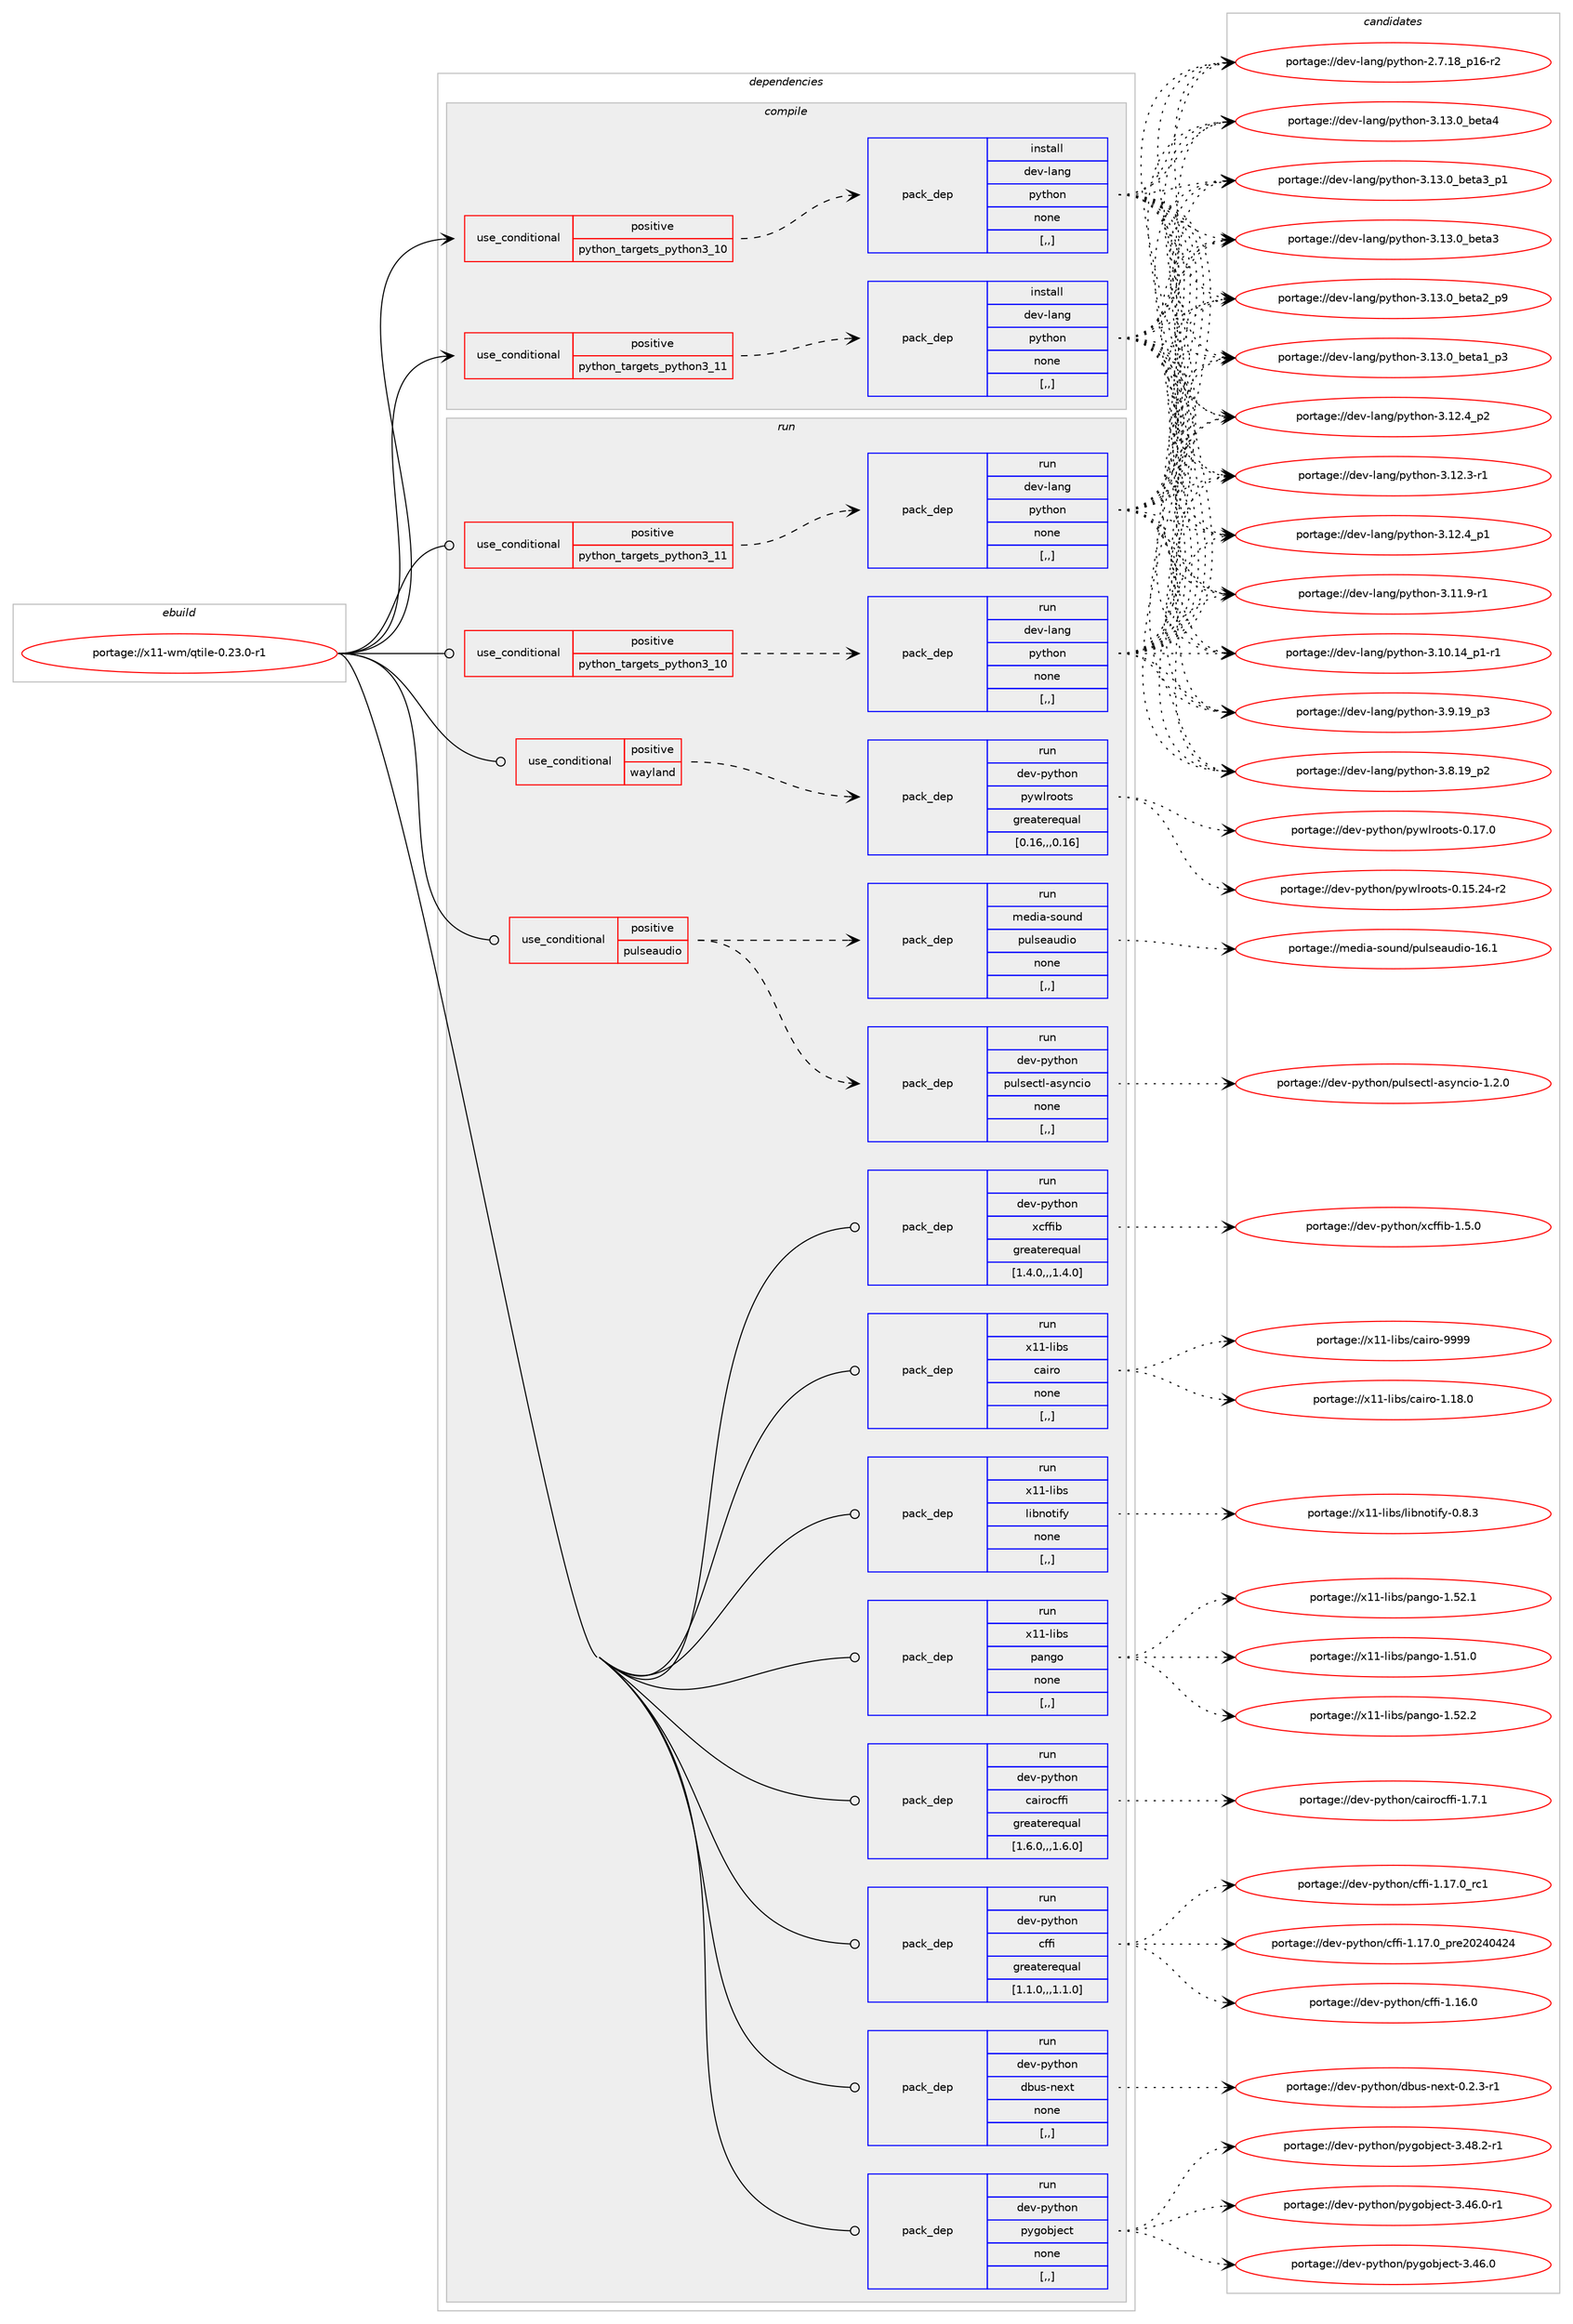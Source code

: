 digraph prolog {

# *************
# Graph options
# *************

newrank=true;
concentrate=true;
compound=true;
graph [rankdir=LR,fontname=Helvetica,fontsize=10,ranksep=1.5];#, ranksep=2.5, nodesep=0.2];
edge  [arrowhead=vee];
node  [fontname=Helvetica,fontsize=10];

# **********
# The ebuild
# **********

subgraph cluster_leftcol {
color=gray;
label=<<i>ebuild</i>>;
id [label="portage://x11-wm/qtile-0.23.0-r1", color=red, width=4, href="../x11-wm/qtile-0.23.0-r1.svg"];
}

# ****************
# The dependencies
# ****************

subgraph cluster_midcol {
color=gray;
label=<<i>dependencies</i>>;
subgraph cluster_compile {
fillcolor="#eeeeee";
style=filled;
label=<<i>compile</i>>;
subgraph cond123956 {
dependency471508 [label=<<TABLE BORDER="0" CELLBORDER="1" CELLSPACING="0" CELLPADDING="4"><TR><TD ROWSPAN="3" CELLPADDING="10">use_conditional</TD></TR><TR><TD>positive</TD></TR><TR><TD>python_targets_python3_10</TD></TR></TABLE>>, shape=none, color=red];
subgraph pack344102 {
dependency471509 [label=<<TABLE BORDER="0" CELLBORDER="1" CELLSPACING="0" CELLPADDING="4" WIDTH="220"><TR><TD ROWSPAN="6" CELLPADDING="30">pack_dep</TD></TR><TR><TD WIDTH="110">install</TD></TR><TR><TD>dev-lang</TD></TR><TR><TD>python</TD></TR><TR><TD>none</TD></TR><TR><TD>[,,]</TD></TR></TABLE>>, shape=none, color=blue];
}
dependency471508:e -> dependency471509:w [weight=20,style="dashed",arrowhead="vee"];
}
id:e -> dependency471508:w [weight=20,style="solid",arrowhead="vee"];
subgraph cond123957 {
dependency471510 [label=<<TABLE BORDER="0" CELLBORDER="1" CELLSPACING="0" CELLPADDING="4"><TR><TD ROWSPAN="3" CELLPADDING="10">use_conditional</TD></TR><TR><TD>positive</TD></TR><TR><TD>python_targets_python3_11</TD></TR></TABLE>>, shape=none, color=red];
subgraph pack344103 {
dependency471511 [label=<<TABLE BORDER="0" CELLBORDER="1" CELLSPACING="0" CELLPADDING="4" WIDTH="220"><TR><TD ROWSPAN="6" CELLPADDING="30">pack_dep</TD></TR><TR><TD WIDTH="110">install</TD></TR><TR><TD>dev-lang</TD></TR><TR><TD>python</TD></TR><TR><TD>none</TD></TR><TR><TD>[,,]</TD></TR></TABLE>>, shape=none, color=blue];
}
dependency471510:e -> dependency471511:w [weight=20,style="dashed",arrowhead="vee"];
}
id:e -> dependency471510:w [weight=20,style="solid",arrowhead="vee"];
}
subgraph cluster_compileandrun {
fillcolor="#eeeeee";
style=filled;
label=<<i>compile and run</i>>;
}
subgraph cluster_run {
fillcolor="#eeeeee";
style=filled;
label=<<i>run</i>>;
subgraph cond123958 {
dependency471512 [label=<<TABLE BORDER="0" CELLBORDER="1" CELLSPACING="0" CELLPADDING="4"><TR><TD ROWSPAN="3" CELLPADDING="10">use_conditional</TD></TR><TR><TD>positive</TD></TR><TR><TD>pulseaudio</TD></TR></TABLE>>, shape=none, color=red];
subgraph pack344104 {
dependency471513 [label=<<TABLE BORDER="0" CELLBORDER="1" CELLSPACING="0" CELLPADDING="4" WIDTH="220"><TR><TD ROWSPAN="6" CELLPADDING="30">pack_dep</TD></TR><TR><TD WIDTH="110">run</TD></TR><TR><TD>dev-python</TD></TR><TR><TD>pulsectl-asyncio</TD></TR><TR><TD>none</TD></TR><TR><TD>[,,]</TD></TR></TABLE>>, shape=none, color=blue];
}
dependency471512:e -> dependency471513:w [weight=20,style="dashed",arrowhead="vee"];
subgraph pack344105 {
dependency471514 [label=<<TABLE BORDER="0" CELLBORDER="1" CELLSPACING="0" CELLPADDING="4" WIDTH="220"><TR><TD ROWSPAN="6" CELLPADDING="30">pack_dep</TD></TR><TR><TD WIDTH="110">run</TD></TR><TR><TD>media-sound</TD></TR><TR><TD>pulseaudio</TD></TR><TR><TD>none</TD></TR><TR><TD>[,,]</TD></TR></TABLE>>, shape=none, color=blue];
}
dependency471512:e -> dependency471514:w [weight=20,style="dashed",arrowhead="vee"];
}
id:e -> dependency471512:w [weight=20,style="solid",arrowhead="odot"];
subgraph cond123959 {
dependency471515 [label=<<TABLE BORDER="0" CELLBORDER="1" CELLSPACING="0" CELLPADDING="4"><TR><TD ROWSPAN="3" CELLPADDING="10">use_conditional</TD></TR><TR><TD>positive</TD></TR><TR><TD>python_targets_python3_10</TD></TR></TABLE>>, shape=none, color=red];
subgraph pack344106 {
dependency471516 [label=<<TABLE BORDER="0" CELLBORDER="1" CELLSPACING="0" CELLPADDING="4" WIDTH="220"><TR><TD ROWSPAN="6" CELLPADDING="30">pack_dep</TD></TR><TR><TD WIDTH="110">run</TD></TR><TR><TD>dev-lang</TD></TR><TR><TD>python</TD></TR><TR><TD>none</TD></TR><TR><TD>[,,]</TD></TR></TABLE>>, shape=none, color=blue];
}
dependency471515:e -> dependency471516:w [weight=20,style="dashed",arrowhead="vee"];
}
id:e -> dependency471515:w [weight=20,style="solid",arrowhead="odot"];
subgraph cond123960 {
dependency471517 [label=<<TABLE BORDER="0" CELLBORDER="1" CELLSPACING="0" CELLPADDING="4"><TR><TD ROWSPAN="3" CELLPADDING="10">use_conditional</TD></TR><TR><TD>positive</TD></TR><TR><TD>python_targets_python3_11</TD></TR></TABLE>>, shape=none, color=red];
subgraph pack344107 {
dependency471518 [label=<<TABLE BORDER="0" CELLBORDER="1" CELLSPACING="0" CELLPADDING="4" WIDTH="220"><TR><TD ROWSPAN="6" CELLPADDING="30">pack_dep</TD></TR><TR><TD WIDTH="110">run</TD></TR><TR><TD>dev-lang</TD></TR><TR><TD>python</TD></TR><TR><TD>none</TD></TR><TR><TD>[,,]</TD></TR></TABLE>>, shape=none, color=blue];
}
dependency471517:e -> dependency471518:w [weight=20,style="dashed",arrowhead="vee"];
}
id:e -> dependency471517:w [weight=20,style="solid",arrowhead="odot"];
subgraph cond123961 {
dependency471519 [label=<<TABLE BORDER="0" CELLBORDER="1" CELLSPACING="0" CELLPADDING="4"><TR><TD ROWSPAN="3" CELLPADDING="10">use_conditional</TD></TR><TR><TD>positive</TD></TR><TR><TD>wayland</TD></TR></TABLE>>, shape=none, color=red];
subgraph pack344108 {
dependency471520 [label=<<TABLE BORDER="0" CELLBORDER="1" CELLSPACING="0" CELLPADDING="4" WIDTH="220"><TR><TD ROWSPAN="6" CELLPADDING="30">pack_dep</TD></TR><TR><TD WIDTH="110">run</TD></TR><TR><TD>dev-python</TD></TR><TR><TD>pywlroots</TD></TR><TR><TD>greaterequal</TD></TR><TR><TD>[0.16,,,0.16]</TD></TR></TABLE>>, shape=none, color=blue];
}
dependency471519:e -> dependency471520:w [weight=20,style="dashed",arrowhead="vee"];
}
id:e -> dependency471519:w [weight=20,style="solid",arrowhead="odot"];
subgraph pack344109 {
dependency471521 [label=<<TABLE BORDER="0" CELLBORDER="1" CELLSPACING="0" CELLPADDING="4" WIDTH="220"><TR><TD ROWSPAN="6" CELLPADDING="30">pack_dep</TD></TR><TR><TD WIDTH="110">run</TD></TR><TR><TD>dev-python</TD></TR><TR><TD>cairocffi</TD></TR><TR><TD>greaterequal</TD></TR><TR><TD>[1.6.0,,,1.6.0]</TD></TR></TABLE>>, shape=none, color=blue];
}
id:e -> dependency471521:w [weight=20,style="solid",arrowhead="odot"];
subgraph pack344110 {
dependency471522 [label=<<TABLE BORDER="0" CELLBORDER="1" CELLSPACING="0" CELLPADDING="4" WIDTH="220"><TR><TD ROWSPAN="6" CELLPADDING="30">pack_dep</TD></TR><TR><TD WIDTH="110">run</TD></TR><TR><TD>dev-python</TD></TR><TR><TD>cffi</TD></TR><TR><TD>greaterequal</TD></TR><TR><TD>[1.1.0,,,1.1.0]</TD></TR></TABLE>>, shape=none, color=blue];
}
id:e -> dependency471522:w [weight=20,style="solid",arrowhead="odot"];
subgraph pack344111 {
dependency471523 [label=<<TABLE BORDER="0" CELLBORDER="1" CELLSPACING="0" CELLPADDING="4" WIDTH="220"><TR><TD ROWSPAN="6" CELLPADDING="30">pack_dep</TD></TR><TR><TD WIDTH="110">run</TD></TR><TR><TD>dev-python</TD></TR><TR><TD>dbus-next</TD></TR><TR><TD>none</TD></TR><TR><TD>[,,]</TD></TR></TABLE>>, shape=none, color=blue];
}
id:e -> dependency471523:w [weight=20,style="solid",arrowhead="odot"];
subgraph pack344112 {
dependency471524 [label=<<TABLE BORDER="0" CELLBORDER="1" CELLSPACING="0" CELLPADDING="4" WIDTH="220"><TR><TD ROWSPAN="6" CELLPADDING="30">pack_dep</TD></TR><TR><TD WIDTH="110">run</TD></TR><TR><TD>dev-python</TD></TR><TR><TD>pygobject</TD></TR><TR><TD>none</TD></TR><TR><TD>[,,]</TD></TR></TABLE>>, shape=none, color=blue];
}
id:e -> dependency471524:w [weight=20,style="solid",arrowhead="odot"];
subgraph pack344113 {
dependency471525 [label=<<TABLE BORDER="0" CELLBORDER="1" CELLSPACING="0" CELLPADDING="4" WIDTH="220"><TR><TD ROWSPAN="6" CELLPADDING="30">pack_dep</TD></TR><TR><TD WIDTH="110">run</TD></TR><TR><TD>dev-python</TD></TR><TR><TD>xcffib</TD></TR><TR><TD>greaterequal</TD></TR><TR><TD>[1.4.0,,,1.4.0]</TD></TR></TABLE>>, shape=none, color=blue];
}
id:e -> dependency471525:w [weight=20,style="solid",arrowhead="odot"];
subgraph pack344114 {
dependency471526 [label=<<TABLE BORDER="0" CELLBORDER="1" CELLSPACING="0" CELLPADDING="4" WIDTH="220"><TR><TD ROWSPAN="6" CELLPADDING="30">pack_dep</TD></TR><TR><TD WIDTH="110">run</TD></TR><TR><TD>x11-libs</TD></TR><TR><TD>cairo</TD></TR><TR><TD>none</TD></TR><TR><TD>[,,]</TD></TR></TABLE>>, shape=none, color=blue];
}
id:e -> dependency471526:w [weight=20,style="solid",arrowhead="odot"];
subgraph pack344115 {
dependency471527 [label=<<TABLE BORDER="0" CELLBORDER="1" CELLSPACING="0" CELLPADDING="4" WIDTH="220"><TR><TD ROWSPAN="6" CELLPADDING="30">pack_dep</TD></TR><TR><TD WIDTH="110">run</TD></TR><TR><TD>x11-libs</TD></TR><TR><TD>libnotify</TD></TR><TR><TD>none</TD></TR><TR><TD>[,,]</TD></TR></TABLE>>, shape=none, color=blue];
}
id:e -> dependency471527:w [weight=20,style="solid",arrowhead="odot"];
subgraph pack344116 {
dependency471528 [label=<<TABLE BORDER="0" CELLBORDER="1" CELLSPACING="0" CELLPADDING="4" WIDTH="220"><TR><TD ROWSPAN="6" CELLPADDING="30">pack_dep</TD></TR><TR><TD WIDTH="110">run</TD></TR><TR><TD>x11-libs</TD></TR><TR><TD>pango</TD></TR><TR><TD>none</TD></TR><TR><TD>[,,]</TD></TR></TABLE>>, shape=none, color=blue];
}
id:e -> dependency471528:w [weight=20,style="solid",arrowhead="odot"];
}
}

# **************
# The candidates
# **************

subgraph cluster_choices {
rank=same;
color=gray;
label=<<i>candidates</i>>;

subgraph choice344102 {
color=black;
nodesep=1;
choice1001011184510897110103471121211161041111104551464951464895981011169752 [label="portage://dev-lang/python-3.13.0_beta4", color=red, width=4,href="../dev-lang/python-3.13.0_beta4.svg"];
choice10010111845108971101034711212111610411111045514649514648959810111697519511249 [label="portage://dev-lang/python-3.13.0_beta3_p1", color=red, width=4,href="../dev-lang/python-3.13.0_beta3_p1.svg"];
choice1001011184510897110103471121211161041111104551464951464895981011169751 [label="portage://dev-lang/python-3.13.0_beta3", color=red, width=4,href="../dev-lang/python-3.13.0_beta3.svg"];
choice10010111845108971101034711212111610411111045514649514648959810111697509511257 [label="portage://dev-lang/python-3.13.0_beta2_p9", color=red, width=4,href="../dev-lang/python-3.13.0_beta2_p9.svg"];
choice10010111845108971101034711212111610411111045514649514648959810111697499511251 [label="portage://dev-lang/python-3.13.0_beta1_p3", color=red, width=4,href="../dev-lang/python-3.13.0_beta1_p3.svg"];
choice100101118451089711010347112121116104111110455146495046529511250 [label="portage://dev-lang/python-3.12.4_p2", color=red, width=4,href="../dev-lang/python-3.12.4_p2.svg"];
choice100101118451089711010347112121116104111110455146495046529511249 [label="portage://dev-lang/python-3.12.4_p1", color=red, width=4,href="../dev-lang/python-3.12.4_p1.svg"];
choice100101118451089711010347112121116104111110455146495046514511449 [label="portage://dev-lang/python-3.12.3-r1", color=red, width=4,href="../dev-lang/python-3.12.3-r1.svg"];
choice100101118451089711010347112121116104111110455146494946574511449 [label="portage://dev-lang/python-3.11.9-r1", color=red, width=4,href="../dev-lang/python-3.11.9-r1.svg"];
choice100101118451089711010347112121116104111110455146494846495295112494511449 [label="portage://dev-lang/python-3.10.14_p1-r1", color=red, width=4,href="../dev-lang/python-3.10.14_p1-r1.svg"];
choice100101118451089711010347112121116104111110455146574649579511251 [label="portage://dev-lang/python-3.9.19_p3", color=red, width=4,href="../dev-lang/python-3.9.19_p3.svg"];
choice100101118451089711010347112121116104111110455146564649579511250 [label="portage://dev-lang/python-3.8.19_p2", color=red, width=4,href="../dev-lang/python-3.8.19_p2.svg"];
choice100101118451089711010347112121116104111110455046554649569511249544511450 [label="portage://dev-lang/python-2.7.18_p16-r2", color=red, width=4,href="../dev-lang/python-2.7.18_p16-r2.svg"];
dependency471509:e -> choice1001011184510897110103471121211161041111104551464951464895981011169752:w [style=dotted,weight="100"];
dependency471509:e -> choice10010111845108971101034711212111610411111045514649514648959810111697519511249:w [style=dotted,weight="100"];
dependency471509:e -> choice1001011184510897110103471121211161041111104551464951464895981011169751:w [style=dotted,weight="100"];
dependency471509:e -> choice10010111845108971101034711212111610411111045514649514648959810111697509511257:w [style=dotted,weight="100"];
dependency471509:e -> choice10010111845108971101034711212111610411111045514649514648959810111697499511251:w [style=dotted,weight="100"];
dependency471509:e -> choice100101118451089711010347112121116104111110455146495046529511250:w [style=dotted,weight="100"];
dependency471509:e -> choice100101118451089711010347112121116104111110455146495046529511249:w [style=dotted,weight="100"];
dependency471509:e -> choice100101118451089711010347112121116104111110455146495046514511449:w [style=dotted,weight="100"];
dependency471509:e -> choice100101118451089711010347112121116104111110455146494946574511449:w [style=dotted,weight="100"];
dependency471509:e -> choice100101118451089711010347112121116104111110455146494846495295112494511449:w [style=dotted,weight="100"];
dependency471509:e -> choice100101118451089711010347112121116104111110455146574649579511251:w [style=dotted,weight="100"];
dependency471509:e -> choice100101118451089711010347112121116104111110455146564649579511250:w [style=dotted,weight="100"];
dependency471509:e -> choice100101118451089711010347112121116104111110455046554649569511249544511450:w [style=dotted,weight="100"];
}
subgraph choice344103 {
color=black;
nodesep=1;
choice1001011184510897110103471121211161041111104551464951464895981011169752 [label="portage://dev-lang/python-3.13.0_beta4", color=red, width=4,href="../dev-lang/python-3.13.0_beta4.svg"];
choice10010111845108971101034711212111610411111045514649514648959810111697519511249 [label="portage://dev-lang/python-3.13.0_beta3_p1", color=red, width=4,href="../dev-lang/python-3.13.0_beta3_p1.svg"];
choice1001011184510897110103471121211161041111104551464951464895981011169751 [label="portage://dev-lang/python-3.13.0_beta3", color=red, width=4,href="../dev-lang/python-3.13.0_beta3.svg"];
choice10010111845108971101034711212111610411111045514649514648959810111697509511257 [label="portage://dev-lang/python-3.13.0_beta2_p9", color=red, width=4,href="../dev-lang/python-3.13.0_beta2_p9.svg"];
choice10010111845108971101034711212111610411111045514649514648959810111697499511251 [label="portage://dev-lang/python-3.13.0_beta1_p3", color=red, width=4,href="../dev-lang/python-3.13.0_beta1_p3.svg"];
choice100101118451089711010347112121116104111110455146495046529511250 [label="portage://dev-lang/python-3.12.4_p2", color=red, width=4,href="../dev-lang/python-3.12.4_p2.svg"];
choice100101118451089711010347112121116104111110455146495046529511249 [label="portage://dev-lang/python-3.12.4_p1", color=red, width=4,href="../dev-lang/python-3.12.4_p1.svg"];
choice100101118451089711010347112121116104111110455146495046514511449 [label="portage://dev-lang/python-3.12.3-r1", color=red, width=4,href="../dev-lang/python-3.12.3-r1.svg"];
choice100101118451089711010347112121116104111110455146494946574511449 [label="portage://dev-lang/python-3.11.9-r1", color=red, width=4,href="../dev-lang/python-3.11.9-r1.svg"];
choice100101118451089711010347112121116104111110455146494846495295112494511449 [label="portage://dev-lang/python-3.10.14_p1-r1", color=red, width=4,href="../dev-lang/python-3.10.14_p1-r1.svg"];
choice100101118451089711010347112121116104111110455146574649579511251 [label="portage://dev-lang/python-3.9.19_p3", color=red, width=4,href="../dev-lang/python-3.9.19_p3.svg"];
choice100101118451089711010347112121116104111110455146564649579511250 [label="portage://dev-lang/python-3.8.19_p2", color=red, width=4,href="../dev-lang/python-3.8.19_p2.svg"];
choice100101118451089711010347112121116104111110455046554649569511249544511450 [label="portage://dev-lang/python-2.7.18_p16-r2", color=red, width=4,href="../dev-lang/python-2.7.18_p16-r2.svg"];
dependency471511:e -> choice1001011184510897110103471121211161041111104551464951464895981011169752:w [style=dotted,weight="100"];
dependency471511:e -> choice10010111845108971101034711212111610411111045514649514648959810111697519511249:w [style=dotted,weight="100"];
dependency471511:e -> choice1001011184510897110103471121211161041111104551464951464895981011169751:w [style=dotted,weight="100"];
dependency471511:e -> choice10010111845108971101034711212111610411111045514649514648959810111697509511257:w [style=dotted,weight="100"];
dependency471511:e -> choice10010111845108971101034711212111610411111045514649514648959810111697499511251:w [style=dotted,weight="100"];
dependency471511:e -> choice100101118451089711010347112121116104111110455146495046529511250:w [style=dotted,weight="100"];
dependency471511:e -> choice100101118451089711010347112121116104111110455146495046529511249:w [style=dotted,weight="100"];
dependency471511:e -> choice100101118451089711010347112121116104111110455146495046514511449:w [style=dotted,weight="100"];
dependency471511:e -> choice100101118451089711010347112121116104111110455146494946574511449:w [style=dotted,weight="100"];
dependency471511:e -> choice100101118451089711010347112121116104111110455146494846495295112494511449:w [style=dotted,weight="100"];
dependency471511:e -> choice100101118451089711010347112121116104111110455146574649579511251:w [style=dotted,weight="100"];
dependency471511:e -> choice100101118451089711010347112121116104111110455146564649579511250:w [style=dotted,weight="100"];
dependency471511:e -> choice100101118451089711010347112121116104111110455046554649569511249544511450:w [style=dotted,weight="100"];
}
subgraph choice344104 {
color=black;
nodesep=1;
choice100101118451121211161041111104711211710811510199116108459711512111099105111454946504648 [label="portage://dev-python/pulsectl-asyncio-1.2.0", color=red, width=4,href="../dev-python/pulsectl-asyncio-1.2.0.svg"];
dependency471513:e -> choice100101118451121211161041111104711211710811510199116108459711512111099105111454946504648:w [style=dotted,weight="100"];
}
subgraph choice344105 {
color=black;
nodesep=1;
choice109101100105974511511111711010047112117108115101971171001051114549544649 [label="portage://media-sound/pulseaudio-16.1", color=red, width=4,href="../media-sound/pulseaudio-16.1.svg"];
dependency471514:e -> choice109101100105974511511111711010047112117108115101971171001051114549544649:w [style=dotted,weight="100"];
}
subgraph choice344106 {
color=black;
nodesep=1;
choice1001011184510897110103471121211161041111104551464951464895981011169752 [label="portage://dev-lang/python-3.13.0_beta4", color=red, width=4,href="../dev-lang/python-3.13.0_beta4.svg"];
choice10010111845108971101034711212111610411111045514649514648959810111697519511249 [label="portage://dev-lang/python-3.13.0_beta3_p1", color=red, width=4,href="../dev-lang/python-3.13.0_beta3_p1.svg"];
choice1001011184510897110103471121211161041111104551464951464895981011169751 [label="portage://dev-lang/python-3.13.0_beta3", color=red, width=4,href="../dev-lang/python-3.13.0_beta3.svg"];
choice10010111845108971101034711212111610411111045514649514648959810111697509511257 [label="portage://dev-lang/python-3.13.0_beta2_p9", color=red, width=4,href="../dev-lang/python-3.13.0_beta2_p9.svg"];
choice10010111845108971101034711212111610411111045514649514648959810111697499511251 [label="portage://dev-lang/python-3.13.0_beta1_p3", color=red, width=4,href="../dev-lang/python-3.13.0_beta1_p3.svg"];
choice100101118451089711010347112121116104111110455146495046529511250 [label="portage://dev-lang/python-3.12.4_p2", color=red, width=4,href="../dev-lang/python-3.12.4_p2.svg"];
choice100101118451089711010347112121116104111110455146495046529511249 [label="portage://dev-lang/python-3.12.4_p1", color=red, width=4,href="../dev-lang/python-3.12.4_p1.svg"];
choice100101118451089711010347112121116104111110455146495046514511449 [label="portage://dev-lang/python-3.12.3-r1", color=red, width=4,href="../dev-lang/python-3.12.3-r1.svg"];
choice100101118451089711010347112121116104111110455146494946574511449 [label="portage://dev-lang/python-3.11.9-r1", color=red, width=4,href="../dev-lang/python-3.11.9-r1.svg"];
choice100101118451089711010347112121116104111110455146494846495295112494511449 [label="portage://dev-lang/python-3.10.14_p1-r1", color=red, width=4,href="../dev-lang/python-3.10.14_p1-r1.svg"];
choice100101118451089711010347112121116104111110455146574649579511251 [label="portage://dev-lang/python-3.9.19_p3", color=red, width=4,href="../dev-lang/python-3.9.19_p3.svg"];
choice100101118451089711010347112121116104111110455146564649579511250 [label="portage://dev-lang/python-3.8.19_p2", color=red, width=4,href="../dev-lang/python-3.8.19_p2.svg"];
choice100101118451089711010347112121116104111110455046554649569511249544511450 [label="portage://dev-lang/python-2.7.18_p16-r2", color=red, width=4,href="../dev-lang/python-2.7.18_p16-r2.svg"];
dependency471516:e -> choice1001011184510897110103471121211161041111104551464951464895981011169752:w [style=dotted,weight="100"];
dependency471516:e -> choice10010111845108971101034711212111610411111045514649514648959810111697519511249:w [style=dotted,weight="100"];
dependency471516:e -> choice1001011184510897110103471121211161041111104551464951464895981011169751:w [style=dotted,weight="100"];
dependency471516:e -> choice10010111845108971101034711212111610411111045514649514648959810111697509511257:w [style=dotted,weight="100"];
dependency471516:e -> choice10010111845108971101034711212111610411111045514649514648959810111697499511251:w [style=dotted,weight="100"];
dependency471516:e -> choice100101118451089711010347112121116104111110455146495046529511250:w [style=dotted,weight="100"];
dependency471516:e -> choice100101118451089711010347112121116104111110455146495046529511249:w [style=dotted,weight="100"];
dependency471516:e -> choice100101118451089711010347112121116104111110455146495046514511449:w [style=dotted,weight="100"];
dependency471516:e -> choice100101118451089711010347112121116104111110455146494946574511449:w [style=dotted,weight="100"];
dependency471516:e -> choice100101118451089711010347112121116104111110455146494846495295112494511449:w [style=dotted,weight="100"];
dependency471516:e -> choice100101118451089711010347112121116104111110455146574649579511251:w [style=dotted,weight="100"];
dependency471516:e -> choice100101118451089711010347112121116104111110455146564649579511250:w [style=dotted,weight="100"];
dependency471516:e -> choice100101118451089711010347112121116104111110455046554649569511249544511450:w [style=dotted,weight="100"];
}
subgraph choice344107 {
color=black;
nodesep=1;
choice1001011184510897110103471121211161041111104551464951464895981011169752 [label="portage://dev-lang/python-3.13.0_beta4", color=red, width=4,href="../dev-lang/python-3.13.0_beta4.svg"];
choice10010111845108971101034711212111610411111045514649514648959810111697519511249 [label="portage://dev-lang/python-3.13.0_beta3_p1", color=red, width=4,href="../dev-lang/python-3.13.0_beta3_p1.svg"];
choice1001011184510897110103471121211161041111104551464951464895981011169751 [label="portage://dev-lang/python-3.13.0_beta3", color=red, width=4,href="../dev-lang/python-3.13.0_beta3.svg"];
choice10010111845108971101034711212111610411111045514649514648959810111697509511257 [label="portage://dev-lang/python-3.13.0_beta2_p9", color=red, width=4,href="../dev-lang/python-3.13.0_beta2_p9.svg"];
choice10010111845108971101034711212111610411111045514649514648959810111697499511251 [label="portage://dev-lang/python-3.13.0_beta1_p3", color=red, width=4,href="../dev-lang/python-3.13.0_beta1_p3.svg"];
choice100101118451089711010347112121116104111110455146495046529511250 [label="portage://dev-lang/python-3.12.4_p2", color=red, width=4,href="../dev-lang/python-3.12.4_p2.svg"];
choice100101118451089711010347112121116104111110455146495046529511249 [label="portage://dev-lang/python-3.12.4_p1", color=red, width=4,href="../dev-lang/python-3.12.4_p1.svg"];
choice100101118451089711010347112121116104111110455146495046514511449 [label="portage://dev-lang/python-3.12.3-r1", color=red, width=4,href="../dev-lang/python-3.12.3-r1.svg"];
choice100101118451089711010347112121116104111110455146494946574511449 [label="portage://dev-lang/python-3.11.9-r1", color=red, width=4,href="../dev-lang/python-3.11.9-r1.svg"];
choice100101118451089711010347112121116104111110455146494846495295112494511449 [label="portage://dev-lang/python-3.10.14_p1-r1", color=red, width=4,href="../dev-lang/python-3.10.14_p1-r1.svg"];
choice100101118451089711010347112121116104111110455146574649579511251 [label="portage://dev-lang/python-3.9.19_p3", color=red, width=4,href="../dev-lang/python-3.9.19_p3.svg"];
choice100101118451089711010347112121116104111110455146564649579511250 [label="portage://dev-lang/python-3.8.19_p2", color=red, width=4,href="../dev-lang/python-3.8.19_p2.svg"];
choice100101118451089711010347112121116104111110455046554649569511249544511450 [label="portage://dev-lang/python-2.7.18_p16-r2", color=red, width=4,href="../dev-lang/python-2.7.18_p16-r2.svg"];
dependency471518:e -> choice1001011184510897110103471121211161041111104551464951464895981011169752:w [style=dotted,weight="100"];
dependency471518:e -> choice10010111845108971101034711212111610411111045514649514648959810111697519511249:w [style=dotted,weight="100"];
dependency471518:e -> choice1001011184510897110103471121211161041111104551464951464895981011169751:w [style=dotted,weight="100"];
dependency471518:e -> choice10010111845108971101034711212111610411111045514649514648959810111697509511257:w [style=dotted,weight="100"];
dependency471518:e -> choice10010111845108971101034711212111610411111045514649514648959810111697499511251:w [style=dotted,weight="100"];
dependency471518:e -> choice100101118451089711010347112121116104111110455146495046529511250:w [style=dotted,weight="100"];
dependency471518:e -> choice100101118451089711010347112121116104111110455146495046529511249:w [style=dotted,weight="100"];
dependency471518:e -> choice100101118451089711010347112121116104111110455146495046514511449:w [style=dotted,weight="100"];
dependency471518:e -> choice100101118451089711010347112121116104111110455146494946574511449:w [style=dotted,weight="100"];
dependency471518:e -> choice100101118451089711010347112121116104111110455146494846495295112494511449:w [style=dotted,weight="100"];
dependency471518:e -> choice100101118451089711010347112121116104111110455146574649579511251:w [style=dotted,weight="100"];
dependency471518:e -> choice100101118451089711010347112121116104111110455146564649579511250:w [style=dotted,weight="100"];
dependency471518:e -> choice100101118451089711010347112121116104111110455046554649569511249544511450:w [style=dotted,weight="100"];
}
subgraph choice344108 {
color=black;
nodesep=1;
choice100101118451121211161041111104711212111910811411111111611545484649554648 [label="portage://dev-python/pywlroots-0.17.0", color=red, width=4,href="../dev-python/pywlroots-0.17.0.svg"];
choice100101118451121211161041111104711212111910811411111111611545484649534650524511450 [label="portage://dev-python/pywlroots-0.15.24-r2", color=red, width=4,href="../dev-python/pywlroots-0.15.24-r2.svg"];
dependency471520:e -> choice100101118451121211161041111104711212111910811411111111611545484649554648:w [style=dotted,weight="100"];
dependency471520:e -> choice100101118451121211161041111104711212111910811411111111611545484649534650524511450:w [style=dotted,weight="100"];
}
subgraph choice344109 {
color=black;
nodesep=1;
choice1001011184511212111610411111047999710511411199102102105454946554649 [label="portage://dev-python/cairocffi-1.7.1", color=red, width=4,href="../dev-python/cairocffi-1.7.1.svg"];
dependency471521:e -> choice1001011184511212111610411111047999710511411199102102105454946554649:w [style=dotted,weight="100"];
}
subgraph choice344110 {
color=black;
nodesep=1;
choice10010111845112121116104111110479910210210545494649554648951149949 [label="portage://dev-python/cffi-1.17.0_rc1", color=red, width=4,href="../dev-python/cffi-1.17.0_rc1.svg"];
choice10010111845112121116104111110479910210210545494649554648951121141015048505248525052 [label="portage://dev-python/cffi-1.17.0_pre20240424", color=red, width=4,href="../dev-python/cffi-1.17.0_pre20240424.svg"];
choice10010111845112121116104111110479910210210545494649544648 [label="portage://dev-python/cffi-1.16.0", color=red, width=4,href="../dev-python/cffi-1.16.0.svg"];
dependency471522:e -> choice10010111845112121116104111110479910210210545494649554648951149949:w [style=dotted,weight="100"];
dependency471522:e -> choice10010111845112121116104111110479910210210545494649554648951121141015048505248525052:w [style=dotted,weight="100"];
dependency471522:e -> choice10010111845112121116104111110479910210210545494649544648:w [style=dotted,weight="100"];
}
subgraph choice344111 {
color=black;
nodesep=1;
choice100101118451121211161041111104710098117115451101011201164548465046514511449 [label="portage://dev-python/dbus-next-0.2.3-r1", color=red, width=4,href="../dev-python/dbus-next-0.2.3-r1.svg"];
dependency471523:e -> choice100101118451121211161041111104710098117115451101011201164548465046514511449:w [style=dotted,weight="100"];
}
subgraph choice344112 {
color=black;
nodesep=1;
choice10010111845112121116104111110471121211031119810610199116455146525646504511449 [label="portage://dev-python/pygobject-3.48.2-r1", color=red, width=4,href="../dev-python/pygobject-3.48.2-r1.svg"];
choice10010111845112121116104111110471121211031119810610199116455146525446484511449 [label="portage://dev-python/pygobject-3.46.0-r1", color=red, width=4,href="../dev-python/pygobject-3.46.0-r1.svg"];
choice1001011184511212111610411111047112121103111981061019911645514652544648 [label="portage://dev-python/pygobject-3.46.0", color=red, width=4,href="../dev-python/pygobject-3.46.0.svg"];
dependency471524:e -> choice10010111845112121116104111110471121211031119810610199116455146525646504511449:w [style=dotted,weight="100"];
dependency471524:e -> choice10010111845112121116104111110471121211031119810610199116455146525446484511449:w [style=dotted,weight="100"];
dependency471524:e -> choice1001011184511212111610411111047112121103111981061019911645514652544648:w [style=dotted,weight="100"];
}
subgraph choice344113 {
color=black;
nodesep=1;
choice10010111845112121116104111110471209910210210598454946534648 [label="portage://dev-python/xcffib-1.5.0", color=red, width=4,href="../dev-python/xcffib-1.5.0.svg"];
dependency471525:e -> choice10010111845112121116104111110471209910210210598454946534648:w [style=dotted,weight="100"];
}
subgraph choice344114 {
color=black;
nodesep=1;
choice120494945108105981154799971051141114557575757 [label="portage://x11-libs/cairo-9999", color=red, width=4,href="../x11-libs/cairo-9999.svg"];
choice1204949451081059811547999710511411145494649564648 [label="portage://x11-libs/cairo-1.18.0", color=red, width=4,href="../x11-libs/cairo-1.18.0.svg"];
dependency471526:e -> choice120494945108105981154799971051141114557575757:w [style=dotted,weight="100"];
dependency471526:e -> choice1204949451081059811547999710511411145494649564648:w [style=dotted,weight="100"];
}
subgraph choice344115 {
color=black;
nodesep=1;
choice120494945108105981154710810598110111116105102121454846564651 [label="portage://x11-libs/libnotify-0.8.3", color=red, width=4,href="../x11-libs/libnotify-0.8.3.svg"];
dependency471527:e -> choice120494945108105981154710810598110111116105102121454846564651:w [style=dotted,weight="100"];
}
subgraph choice344116 {
color=black;
nodesep=1;
choice12049494510810598115471129711010311145494653504650 [label="portage://x11-libs/pango-1.52.2", color=red, width=4,href="../x11-libs/pango-1.52.2.svg"];
choice12049494510810598115471129711010311145494653504649 [label="portage://x11-libs/pango-1.52.1", color=red, width=4,href="../x11-libs/pango-1.52.1.svg"];
choice12049494510810598115471129711010311145494653494648 [label="portage://x11-libs/pango-1.51.0", color=red, width=4,href="../x11-libs/pango-1.51.0.svg"];
dependency471528:e -> choice12049494510810598115471129711010311145494653504650:w [style=dotted,weight="100"];
dependency471528:e -> choice12049494510810598115471129711010311145494653504649:w [style=dotted,weight="100"];
dependency471528:e -> choice12049494510810598115471129711010311145494653494648:w [style=dotted,weight="100"];
}
}

}
